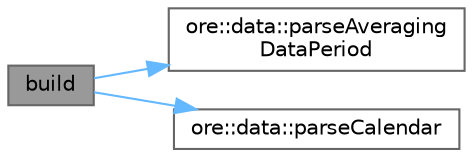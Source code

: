 digraph "build"
{
 // INTERACTIVE_SVG=YES
 // LATEX_PDF_SIZE
  bgcolor="transparent";
  edge [fontname=Helvetica,fontsize=10,labelfontname=Helvetica,labelfontsize=10];
  node [fontname=Helvetica,fontsize=10,shape=box,height=0.2,width=0.4];
  rankdir="LR";
  Node1 [label="build",height=0.2,width=0.4,color="gray40", fillcolor="grey60", style="filled", fontcolor="black",tooltip="Populate members."];
  Node1 -> Node2 [color="steelblue1",style="solid"];
  Node2 [label="ore::data::parseAveraging\lDataPeriod",height=0.2,width=0.4,color="grey40", fillcolor="white", style="filled",URL="$namespaceore_1_1data.html#a2da043e113346f30447578831fb3139e",tooltip="Convert text to CommodityFutureConvention::AveragingData::CalculationPeriod."];
  Node1 -> Node3 [color="steelblue1",style="solid"];
  Node3 [label="ore::data::parseCalendar",height=0.2,width=0.4,color="grey40", fillcolor="white", style="filled",URL="$group__utilities.html#ga0f72d6fcccae10a674bdcd5095200f14",tooltip="Convert text to QuantLib::Calendar."];
}
